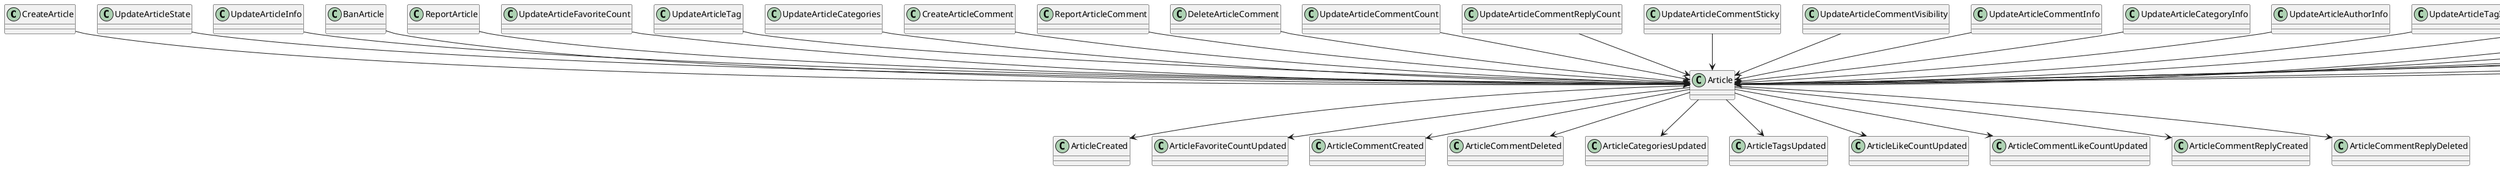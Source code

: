 @startuml

CreateArticle                   -down-> Article
UpdateArticleState              -down-> Article
UpdateArticleInfo               -down-> Article
BanArticle                      -down-> Article
ReportArticle                   -down-> Article
UpdateArticleFavoriteCount      -down-> Article
UpdateArticleTag                -down-> Article
UpdateArticleCategories         -down-> Article
CreateArticleComment            -down-> Article
ReportArticleComment            -down-> Article
DeleteArticleComment            -down-> Article
UpdateArticleCommentCount       -down-> Article
UpdateArticleCommentReplyCount  -down-> Article
UpdateArticleCommentSticky      -down-> Article
UpdateArticleCommentVisibility  -down-> Article
UpdateArticleCommentInfo        -down-> Article
UpdateArticleCategoryInfo       -down-> Article
UpdateArticleAuthorInfo         -down-> Article
UpdateArticleTagInfo            -down-> Article
UpdateArticleVisibility         -down-> Article
UpdateArticleSticky             -down-> Article
UpdateArticleCommentFlag        -down-> Article
UpdateArticlePrice              -down-> Article
UpdateArticleLikeCount          -down-> Article
UpdateArticleCommentLikeCount   -down-> Article
CreateArticleCommentReply       -down-> Article
DeleteArticleCommentReply       -down-> Article

Article -down-> ArticleCreated
Article -down-> ArticleFavoriteCountUpdated
Article -down-> ArticleCommentCreated
Article -down-> ArticleCommentDeleted
Article -down-> ArticleCategoriesUpdated
Article -down-> ArticleTagsUpdated
Article -down-> ArticleLikeCountUpdated
Article -down-> ArticleCommentLikeCountUpdated
Article -down-> ArticleCommentReplyCreated
Article -down-> ArticleCommentReplyDeleted
@enduml
